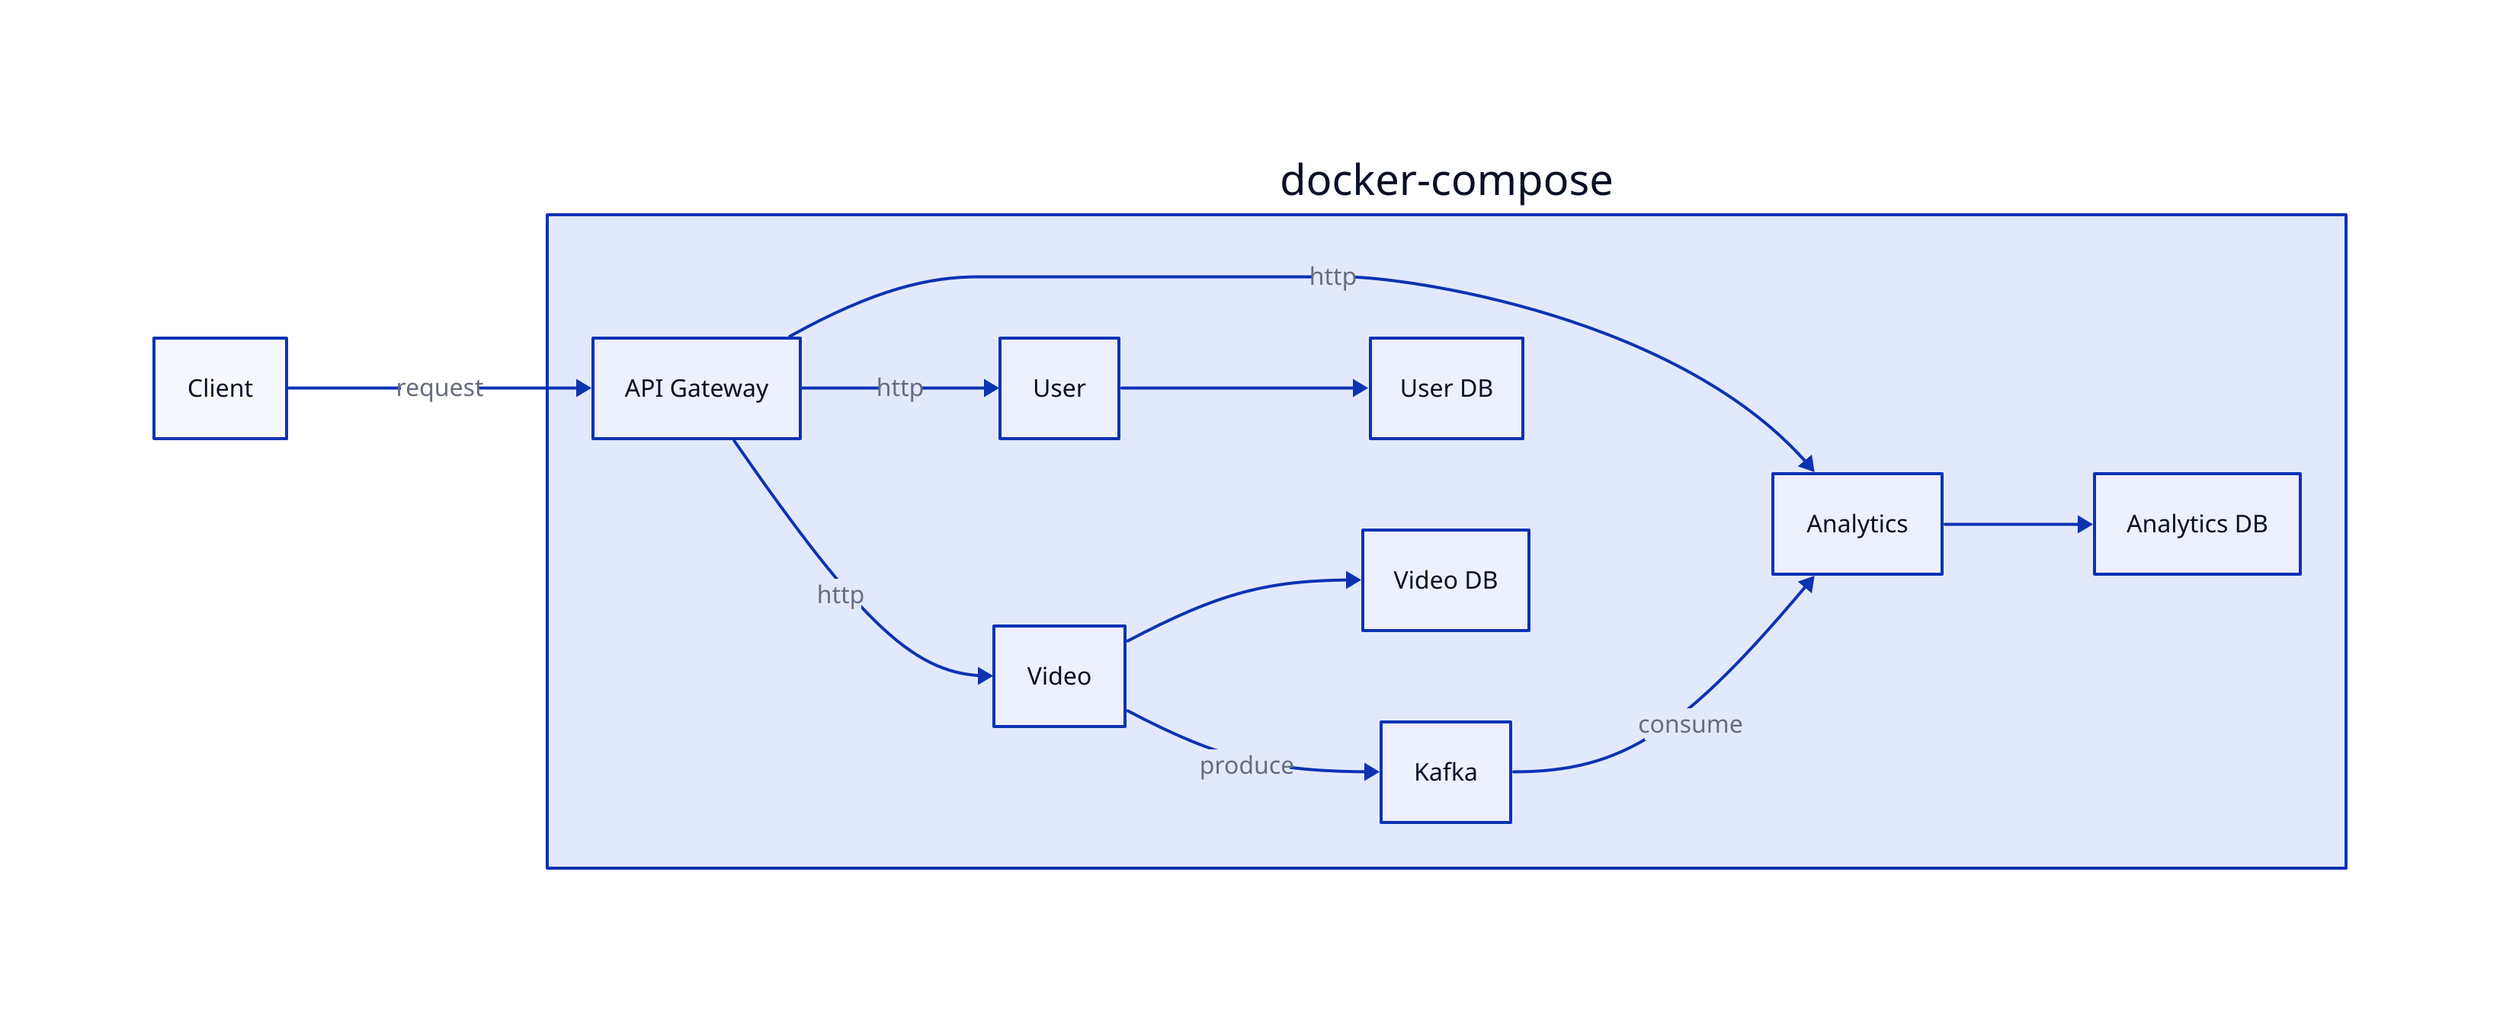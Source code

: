 direction: right

client: Client

client -> docker_compose.api_gateway: request

docker_compose: docker-compose {
  api_gateway: API Gateway
  user: User
  video: Video
  analytics: Analytics

  kafka: Kafka
  user_db: User DB
  video_db: Video DB
  analytics_db: Analytics DB

  api_gateway -> user: http
  api_gateway -> video: http
  api_gateway -> analytics: http

  video -> kafka: produce
  kafka -> analytics: consume

  user -> user_db
  video -> video_db
  analytics -> analytics_db
}
